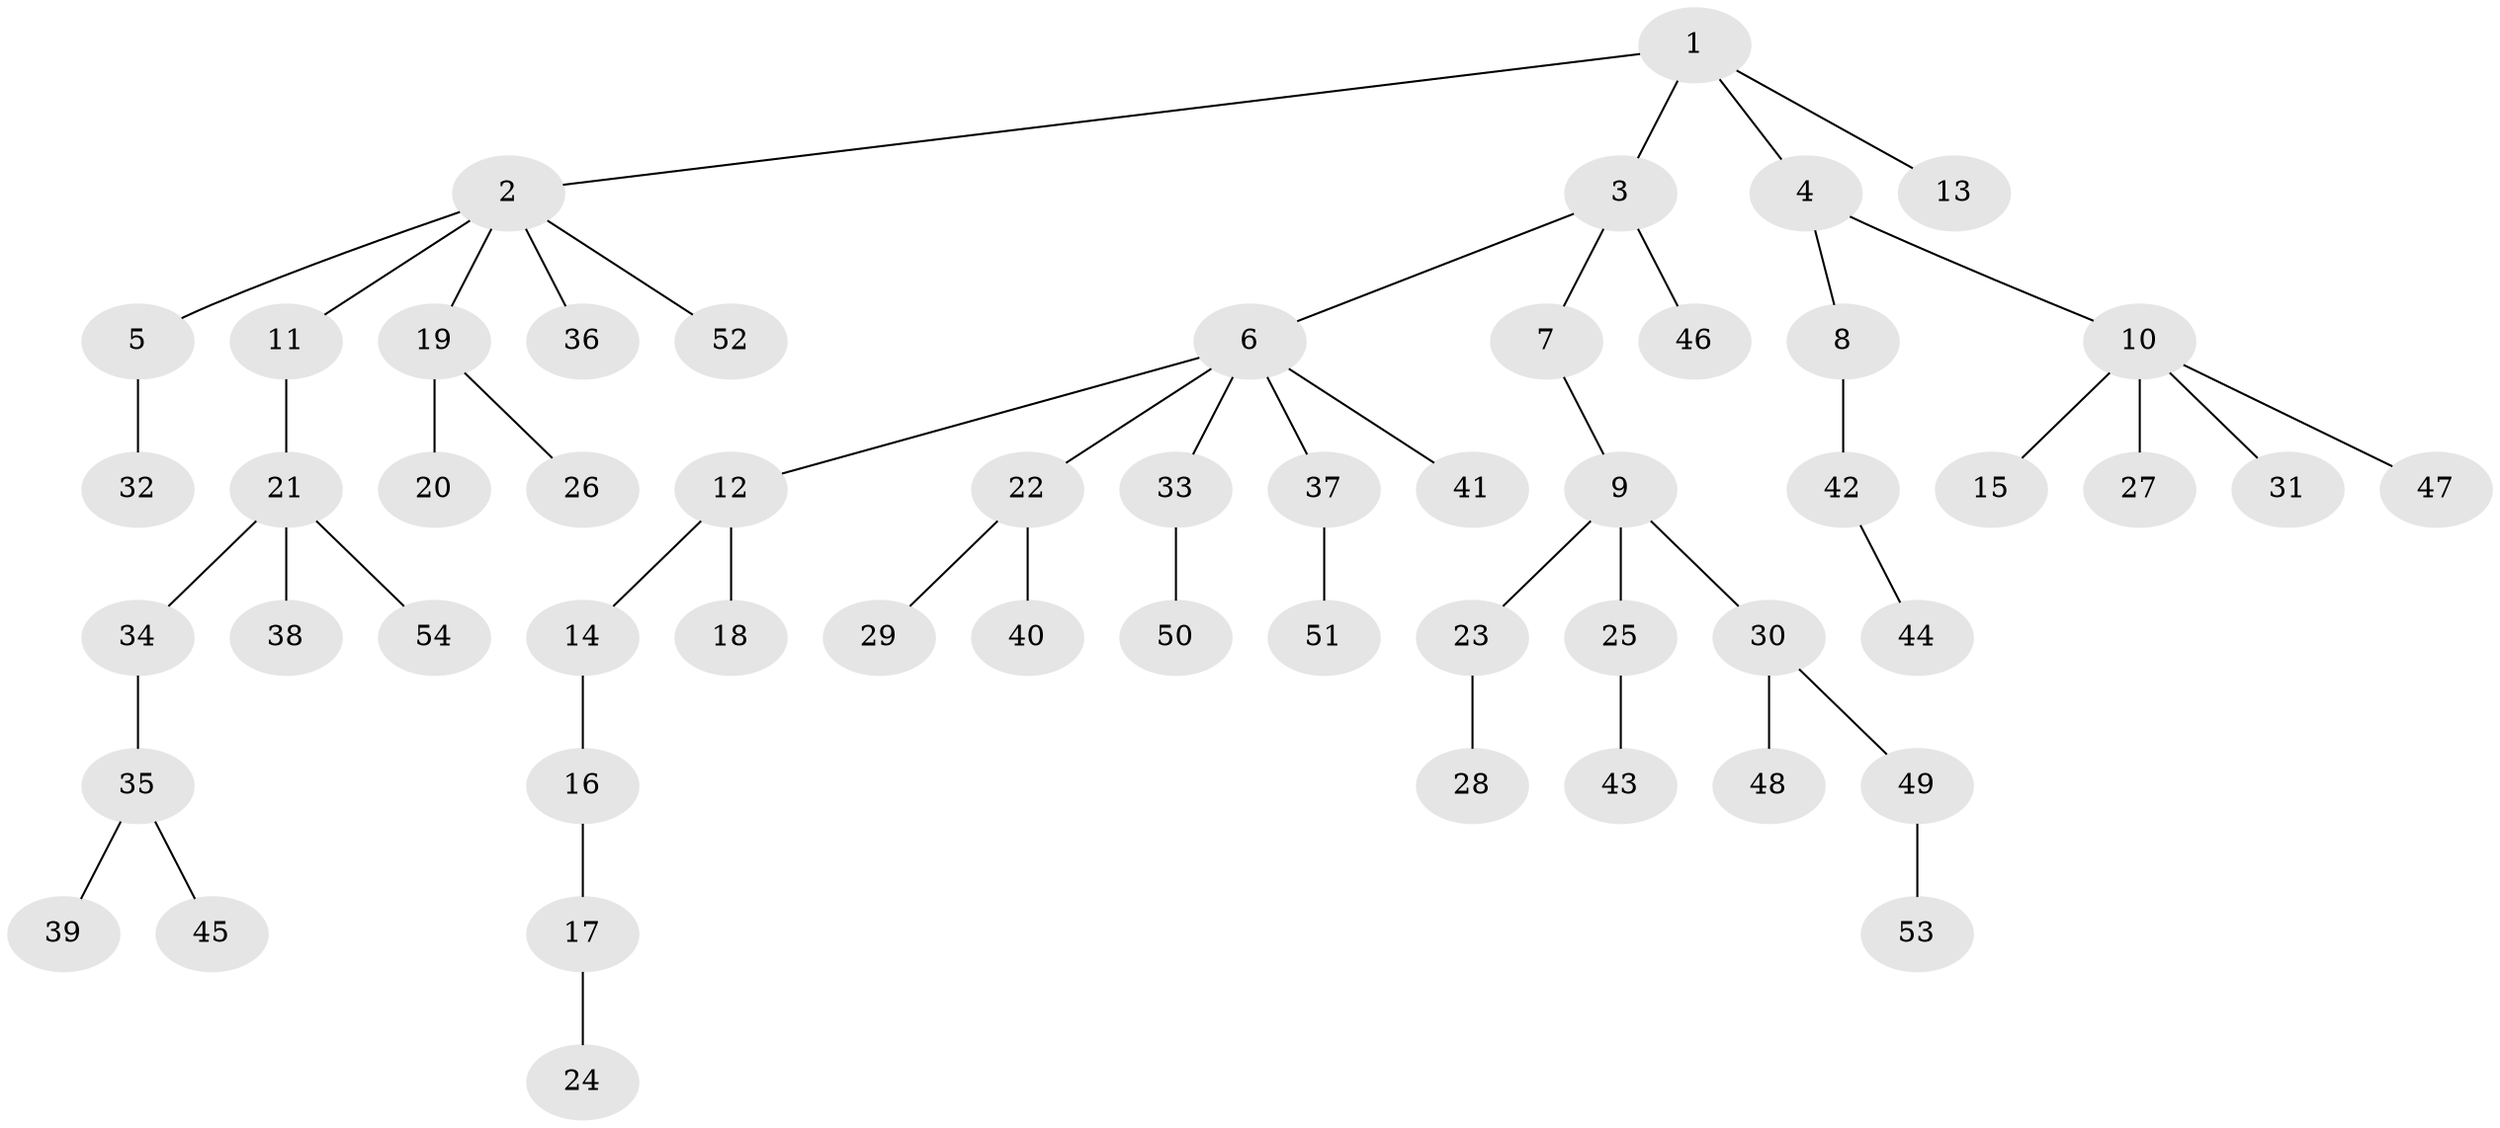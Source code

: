 // Generated by graph-tools (version 1.1) at 2025/37/03/09/25 02:37:08]
// undirected, 54 vertices, 53 edges
graph export_dot {
graph [start="1"]
  node [color=gray90,style=filled];
  1;
  2;
  3;
  4;
  5;
  6;
  7;
  8;
  9;
  10;
  11;
  12;
  13;
  14;
  15;
  16;
  17;
  18;
  19;
  20;
  21;
  22;
  23;
  24;
  25;
  26;
  27;
  28;
  29;
  30;
  31;
  32;
  33;
  34;
  35;
  36;
  37;
  38;
  39;
  40;
  41;
  42;
  43;
  44;
  45;
  46;
  47;
  48;
  49;
  50;
  51;
  52;
  53;
  54;
  1 -- 2;
  1 -- 3;
  1 -- 4;
  1 -- 13;
  2 -- 5;
  2 -- 11;
  2 -- 19;
  2 -- 36;
  2 -- 52;
  3 -- 6;
  3 -- 7;
  3 -- 46;
  4 -- 8;
  4 -- 10;
  5 -- 32;
  6 -- 12;
  6 -- 22;
  6 -- 33;
  6 -- 37;
  6 -- 41;
  7 -- 9;
  8 -- 42;
  9 -- 23;
  9 -- 25;
  9 -- 30;
  10 -- 15;
  10 -- 27;
  10 -- 31;
  10 -- 47;
  11 -- 21;
  12 -- 14;
  12 -- 18;
  14 -- 16;
  16 -- 17;
  17 -- 24;
  19 -- 20;
  19 -- 26;
  21 -- 34;
  21 -- 38;
  21 -- 54;
  22 -- 29;
  22 -- 40;
  23 -- 28;
  25 -- 43;
  30 -- 48;
  30 -- 49;
  33 -- 50;
  34 -- 35;
  35 -- 39;
  35 -- 45;
  37 -- 51;
  42 -- 44;
  49 -- 53;
}
